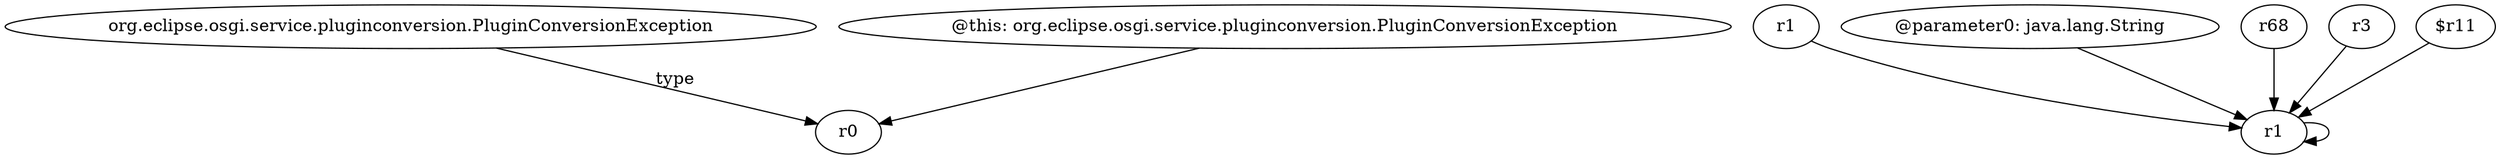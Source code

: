 digraph g {
0[label="org.eclipse.osgi.service.pluginconversion.PluginConversionException"]
1[label="r0"]
0->1[label="type"]
2[label="r1"]
2->2[label=""]
3[label="r1"]
3->2[label=""]
4[label="@parameter0: java.lang.String"]
4->2[label=""]
5[label="r68"]
5->2[label=""]
6[label="@this: org.eclipse.osgi.service.pluginconversion.PluginConversionException"]
6->1[label=""]
7[label="r3"]
7->2[label=""]
8[label="$r11"]
8->2[label=""]
}